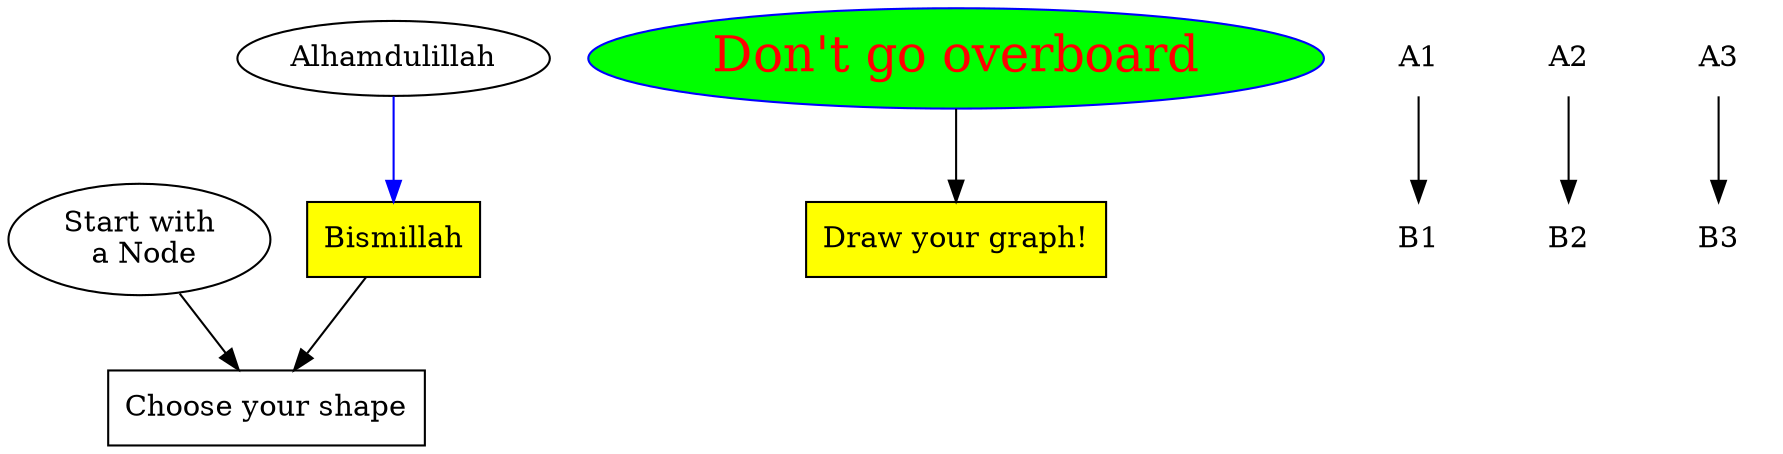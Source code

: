 ﻿
digraph summary{
	start [label="Start with\n a Node"];
	next [label="Choose your shape", shape=box];
	
	warning [label="Don't go overboard", color=Blue, fontcolor=Red,fontsize=24,style=filled, fillcolor=green];
	end [label="Draw your graph!", shape=box, style=filled, fillcolor=yellow];

	// This is a single line comment.
	/* This is a
	   multiple line
	   comment. */
	# Lines like this are also ignored.

	start -> next; 
    warning -> end; 

	a [label="Alhamdulillah"];
	b [label="Bismillah", shape=box, style=filled fillcolor = yellow];

	a -> b [color=blue];
	b -> next;

	node [shape=plaintext];
		A1 -> B1;
		A2 -> B2;
		A3 -> B3;



}

